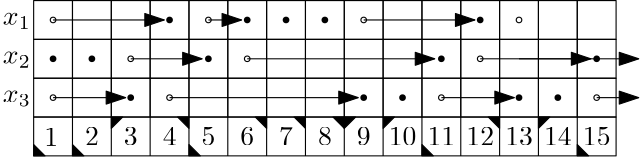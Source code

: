 <?xml version="1.0"?>
<!DOCTYPE ipe SYSTEM "ipe.dtd">
<ipe version="70005" creator="Ipe 7.1.1">
<info created="D:20140206094158" modified="D:20140227213136"/>
<ipestyle name="ipe6">
<symbol name="mark/circle(sx)" transformations="translations">
<path fill="sym-stroke">
0.6 0 0 0.6 0 0 e
0.4 0 0 0.4 0 0 e
</path>
</symbol>
<symbol name="mark/disk(sx)" transformations="translations">
<path fill="sym-stroke">
0.6 0 0 0.6 0 0 e
</path>
</symbol>
<symbol name="mark/fdisk(sfx)" transformations="translations">
<group>
<path fill="sym-fill">
0.5 0 0 0.5 0 0 e
</path>
<path fill="sym-stroke" fillrule="eofill">
0.6 0 0 0.6 0 0 e
0.4 0 0 0.4 0 0 e
</path>
</group>
</symbol>
<symbol name="mark/box(sx)" transformations="translations">
<path fill="sym-stroke" fillrule="eofill">
-0.6 -0.6 m
0.6 -0.6 l
0.6 0.6 l
-0.6 0.6 l
h
-0.4 -0.4 m
0.4 -0.4 l
0.4 0.4 l
-0.4 0.4 l
h
</path>
</symbol>
<symbol name="mark/square(sx)" transformations="translations">
<path fill="sym-stroke">
-0.6 -0.6 m
0.6 -0.6 l
0.6 0.6 l
-0.6 0.6 l
h
</path>
</symbol>
<symbol name="mark/fsquare(sfx)" transformations="translations">
<group>
<path fill="sym-fill">
-0.5 -0.5 m
0.5 -0.5 l
0.5 0.5 l
-0.5 0.5 l
h
</path>
<path fill="sym-stroke" fillrule="eofill">
-0.6 -0.6 m
0.6 -0.6 l
0.6 0.6 l
-0.6 0.6 l
0 -0.4 m
0.4 -0.4 l
0.4 0.4 l
-0.4 0.4 l
h
</path>
</group>
</symbol>
<symbol name="mark/cross(sx)" transformations="translations">
<group>
<path fill="sym-stroke">
-0.43 -0.57 m
0.57 0.43 l
0.43 0.57 l
-0.57 -0.43 l
h
</path>
<path fill="sym-stroke">
-0.43 0.57 m
0.57 -0.43 l
0.43 -0.57 l
-0.57 0.43 l
h
</path>
</group>
</symbol>
<pen name="heavier" value="0.8"/>
<pen name="fat" value="1.2"/>
<pen name="ultrafat" value="2"/>
<symbolsize name="large" value="5"/>
<symbolsize name="small" value="2"/>
<symbolsize name="tiny" value="1.1"/>
<arrowsize name="large" value="10"/>
<arrowsize name="small" value="5"/>
<arrowsize name="tiny" value="3"/>
<color name="red" value="1 0 0"/>
<color name="green" value="0 1 0"/>
<color name="blue" value="0 0 1"/>
<color name="yellow" value="1 1 0"/>
<color name="gray1" value="0.125"/>
<color name="gray2" value="0.25"/>
<color name="gray3" value="0.375"/>
<color name="gray4" value="0.5"/>
<color name="gray5" value="0.625"/>
<color name="gray6" value="0.75"/>
<color name="gray7" value="0.875"/>
<dashstyle name="dashed" value="[4] 0"/>
<dashstyle name="dotted" value="[1 3] 0"/>
<dashstyle name="dash dotted" value="[4 2 1 2] 0"/>
<dashstyle name="dash dot dotted" value="[4 2 1 2 1 2] 0"/>
<textsize name="large" value="\large"/>
<textsize name="small" value="\small"/>
<textsize name="tiny" value="\tiny"/>
<textsize name="Large" value="\Large"/>
<textsize name="LARGE" value="\LARGE"/>
<textsize name="huge" value="\huge"/>
<textsize name="Huge" value="\Huge"/>
<textsize name="footnote" value="\footnotesize"/>
<textstyle name="center" begin="\begin{center}" end="\end{center}"/>
<textstyle name="itemize" begin="\begin{itemize}" end="\end{itemize}"/>
<textstyle name="item" begin="\begin{itemize}\item{}" end="\end{itemize}"/>
</ipestyle>
<page>
<layer name="alpha"/>
<view layers="alpha" active="alpha"/>
<text layer="alpha" matrix="1 0 0 1 272.949 107.325" transformations="translations" pos="-191.797 -7.6389" stroke="black" type="label" width="4.981" height="6.42" depth="0" valign="bottom" size="10">3</text>
<text matrix="1 0 0 1 272.949 107.325" transformations="translations" pos="-107.925 -7.6389" stroke="black" type="label" width="4.981" height="6.42" depth="0" valign="bottom" size="10">9</text>
<text matrix="1 0 0 1 272.949 107.325" transformations="translations" pos="-96.4417 -7.6389" stroke="black" type="label" width="9.963" height="6.42" depth="0" valign="bottom" size="10">10</text>
<text matrix="1 0 0 1 272.949 107.325" transformations="translations" pos="-54.506 -7.6389" stroke="black" type="label" width="9.963" height="6.42" depth="0" valign="bottom" size="10">13</text>
<text matrix="1 0 0 1 272.949 107.325" transformations="translations" pos="-40.5274 -7.6389" stroke="black" type="label" width="9.963" height="6.42" depth="0" valign="bottom" size="10">14</text>
<text matrix="1 0 0 1 272.949 107.325" transformations="translations" pos="-220.476 -7.87327" stroke="black" type="label" width="4.981" height="6.42" depth="0" valign="bottom" size="10">1</text>
<text matrix="1 0 0 1 272.949 107.325" transformations="translations" pos="-205.775 -7.6389" stroke="black" type="label" width="4.981" height="6.42" depth="0" valign="bottom" size="10">2</text>
<text matrix="1 0 0 1 272.949 107.325" transformations="translations" pos="-163.84 -7.6389" stroke="black" type="label" width="4.981" height="6.42" depth="0" valign="bottom" size="10">5</text>
<text matrix="1 0 0 1 272.949 107.325" transformations="translations" pos="-82.4631 -7.6389" stroke="black" type="label" width="9.963" height="6.42" depth="0" valign="bottom" size="10">11</text>
<text matrix="1 0 0 1 272.949 107.325" transformations="translations" pos="-26.5488 -7.6389" stroke="black" type="label" width="9.963" height="6.42" depth="0" valign="bottom" size="10">15</text>
<text matrix="1 0 0 1 272.949 107.325" transformations="translations" pos="-177.818 -7.6389" stroke="black" type="label" width="4.981" height="6.42" depth="0" valign="bottom" size="10">4</text>
<text matrix="1 0 0 1 272.949 107.325" transformations="translations" pos="-149.861 -7.6389" stroke="black" type="label" width="4.981" height="6.42" depth="0" valign="bottom" size="10">6</text>
<text matrix="1 0 0 1 272.949 107.325" transformations="translations" pos="-135.882 -7.6389" stroke="black" type="label" width="4.981" height="6.42" depth="0" valign="bottom" size="10">7</text>
<text matrix="1 0 0 1 272.949 107.325" transformations="translations" pos="-121.904 -7.6389" stroke="black" type="label" width="4.981" height="6.42" depth="0" valign="bottom" size="10">8</text>
<text matrix="1 0 0 1 272.949 107.325" transformations="translations" pos="-68.4846 -7.6389" stroke="black" type="label" width="9.963" height="6.42" depth="0" valign="bottom" size="10">12</text>
<path matrix="1 0 0 1 272.949 107.325" stroke="black" pen="0.4">
-210.275 2.56039 m
-224.253 2.56039 l
-224.253 -11.4182 l
-210.275 -11.4182 l
h
-196.296 2.56039 m
-210.275 2.56039 l
-210.275 -11.4182 l
-196.296 -11.4182 l
h
-182.317 2.56039 m
-196.296 2.56039 l
-196.296 -11.4182 l
-182.317 -11.4182 l
h
-168.339 2.56039 m
-182.317 2.56039 l
-182.317 -11.4182 l
-168.339 -11.4182 l
h
-154.36 2.56039 m
-168.339 2.56039 l
-168.339 -11.4182 l
-154.36 -11.4182 l
h
-140.382 2.56039 m
-154.36 2.56039 l
-154.36 -11.4182 l
-140.382 -11.4182 l
h
-126.403 2.56039 m
-140.382 2.56039 l
-140.382 -11.4182 l
-126.403 -11.4182 l
h
-112.425 2.56039 m
-126.403 2.56039 l
-126.403 -11.4182 l
-112.425 -11.4182 l
h
-98.446 2.56039 m
-112.425 2.56039 l
-112.425 -11.4182 l
-98.446 -11.4182 l
h
-84.4674 2.56039 m
-98.446 2.56039 l
-98.446 -11.4182 l
-84.4674 -11.4182 l
h
-70.4888 2.56039 m
-84.4674 2.56039 l
-84.4674 -11.4182 l
-70.4888 -11.4182 l
h
-56.5103 2.56039 m
-70.4888 2.56039 l
-70.4888 -11.4182 l
-56.5103 -11.4182 l
h
-42.5317 2.56039 m
-56.5103 2.56039 l
-56.5103 -11.4182 l
-42.5317 -11.4182 l
h
-28.5531 2.56039 m
-42.5317 2.56039 l
-42.5317 -11.4182 l
-28.5531 -11.4182 l
h
-14.5745 2.56039 m
-28.5531 2.56039 l
-28.5531 -11.4182 l
-14.5745 -11.4182 l
h
</path>
<path matrix="1 0 0 1 272.949 107.325" stroke="black" pen="0.4">
-210.275 16.539 m
-224.253 16.539 l
-224.253 2.56039 l
-210.275 2.56039 l
h
</path>
<path matrix="1 0 0 1 272.949 107.325" stroke="black" pen="0.4">
-196.296 16.539 m
-210.275 16.539 l
-210.275 2.56039 l
-196.296 2.56039 l
h
</path>
<path matrix="1 0 0 1 272.949 107.325" stroke="black" pen="0.4">
-182.317 16.539 m
-196.296 16.539 l
-196.296 2.56039 l
-182.317 2.56039 l
h
</path>
<path matrix="1 0 0 1 272.949 107.325" stroke="black" pen="0.4">
-168.339 16.539 m
-182.317 16.539 l
-182.317 2.56039 l
-168.339 2.56039 l
h
</path>
<path matrix="1 0 0 1 272.949 107.325" stroke="black" pen="0.4">
-154.36 16.539 m
-168.339 16.539 l
-168.339 2.56039 l
-154.36 2.56039 l
h
</path>
<path matrix="1 0 0 1 272.949 107.325" stroke="black" pen="0.4">
-140.382 16.539 m
-154.36 16.539 l
-154.36 2.56039 l
-140.382 2.56039 l
h
</path>
<path matrix="1 0 0 1 272.949 107.325" stroke="black" pen="0.4">
-126.403 16.539 m
-140.382 16.539 l
-140.382 2.56039 l
-126.403 2.56039 l
h
</path>
<path matrix="1 0 0 1 272.949 107.325" stroke="black" pen="0.4">
-112.425 16.539 m
-126.403 16.539 l
-126.403 2.56039 l
-112.425 2.56039 l
h
</path>
<path matrix="1 0 0 1 272.949 107.325" stroke="black" pen="0.4">
-98.446 16.539 m
-112.425 16.539 l
-112.425 2.56039 l
-98.446 2.56039 l
h
</path>
<path matrix="1 0 0 1 272.949 107.325" stroke="black" pen="0.4">
-84.4674 16.539 m
-98.446 16.539 l
-98.446 2.56039 l
-84.4674 2.56039 l
h
</path>
<path matrix="1 0 0 1 272.949 107.325" stroke="black" pen="0.4">
-70.4888 16.539 m
-84.4674 16.539 l
-84.4674 2.56039 l
-70.4888 2.56039 l
h
</path>
<path matrix="1 0 0 1 272.949 107.325" stroke="black" pen="0.4">
-56.5103 16.539 m
-70.4888 16.539 l
-70.4888 2.56039 l
-56.5103 2.56039 l
h
</path>
<path matrix="1 0 0 1 272.949 107.325" stroke="black" pen="0.4">
-42.5317 16.539 m
-56.5103 16.539 l
-56.5103 2.56039 l
-42.5317 2.56039 l
h
</path>
<path matrix="1 0 0 1 272.949 107.325" stroke="black" pen="0.4">
-28.5531 16.539 m
-42.5317 16.539 l
-42.5317 2.56039 l
-28.5531 2.56039 l
h
</path>
<path matrix="1 0 0 1 272.949 107.325" stroke="black" pen="0.4">
-14.5745 16.539 m
-28.5531 16.539 l
-28.5531 2.56039 l
-14.5745 2.56039 l
h
</path>
<use matrix="1 0 0 1 272.949 107.325" name="mark/disk(sx)" pos="-189.306 9.54969" size="2" stroke="black"/>
<use matrix="1 0 0 1 272.949 107.325" name="mark/disk(sx)" pos="-105.435 9.54969" size="2" stroke="black"/>
<use matrix="1 0 0 1 272.949 107.325" name="mark/disk(sx)" pos="-91.4567 9.54969" size="2" stroke="black"/>
<use matrix="1 0 0 1 272.949 107.325" name="mark/disk(sx)" pos="-49.521 9.54969" size="2" stroke="black"/>
<use matrix="1 0 0 1 272.949 107.325" name="mark/disk(sx)" pos="-35.5424 9.54969" size="2" stroke="black"/>
<use matrix="1 0 0 1 272.949 107.325" name="mark/circle(sx)" pos="-217.264 9.54969" size="2" stroke="black"/>
<use matrix="1 0 0 1 272.949 107.325" name="mark/circle(sx)" pos="-175.328 9.54969" size="2" stroke="black"/>
<use matrix="1 0 0 1 272.949 107.325" name="mark/circle(sx)" pos="-77.4781 9.54969" size="2" stroke="black"/>
<use matrix="1 0 0 1 272.949 107.325" name="mark/circle(sx)" pos="-21.5638 9.54969" size="2" stroke="black"/>
<path matrix="1 0 0 1 272.949 121.304" stroke="black" pen="0.4">
-210.275 30.5176 m
-224.253 30.5176 l
-224.253 16.539 l
-210.275 16.539 l
h
</path>
<path matrix="1 0 0 1 272.949 121.304" stroke="black" pen="0.4">
-196.296 30.5176 m
-210.275 30.5176 l
-210.275 16.539 l
-196.296 16.539 l
h
</path>
<path matrix="1 0 0 1 272.949 121.304" stroke="black" pen="0.4">
-182.317 30.5176 m
-196.296 30.5176 l
-196.296 16.539 l
-182.317 16.539 l
h
</path>
<path matrix="1 0 0 1 272.949 121.304" stroke="black" pen="0.4">
-168.339 30.5176 m
-182.317 30.5176 l
-182.317 16.539 l
-168.339 16.539 l
h
</path>
<path matrix="1 0 0 1 272.949 121.304" stroke="black" pen="0.4">
-154.36 30.5176 m
-168.339 30.5176 l
-168.339 16.539 l
-154.36 16.539 l
h
</path>
<path matrix="1 0 0 1 272.949 121.304" stroke="black" pen="0.4">
-140.382 30.5176 m
-154.36 30.5176 l
-154.36 16.539 l
-140.382 16.539 l
h
</path>
<path matrix="1 0 0 1 272.949 121.304" stroke="black" pen="0.4">
-126.403 30.5176 m
-140.382 30.5176 l
-140.382 16.539 l
-126.403 16.539 l
h
</path>
<path matrix="1 0 0 1 272.949 121.304" stroke="black" pen="0.4">
-112.425 30.5176 m
-126.403 30.5176 l
-126.403 16.539 l
-112.425 16.539 l
h
</path>
<path matrix="1 0 0 1 272.949 121.304" stroke="black" pen="0.4">
-98.446 30.5176 m
-112.425 30.5176 l
-112.425 16.539 l
-98.446 16.539 l
h
</path>
<path matrix="1 0 0 1 272.949 121.304" stroke="black" pen="0.4">
-84.4674 30.5176 m
-98.446 30.5176 l
-98.446 16.539 l
-84.4674 16.539 l
h
</path>
<path matrix="1 0 0 1 272.949 121.304" stroke="black" pen="0.4">
-70.4888 30.5176 m
-84.4674 30.5176 l
-84.4674 16.539 l
-70.4888 16.539 l
h
</path>
<path matrix="1 0 0 1 272.949 121.304" stroke="black" pen="0.4">
-56.5103 30.5176 m
-70.4888 30.5176 l
-70.4888 16.539 l
-56.5103 16.539 l
h
</path>
<path matrix="1 0 0 1 272.949 121.304" stroke="black" pen="0.4">
-42.5317 30.5176 m
-56.5103 30.5176 l
-56.5103 16.539 l
-42.5317 16.539 l
h
</path>
<path matrix="1 0 0 1 272.949 121.304" stroke="black" pen="0.4">
-28.5531 30.5176 m
-42.5317 30.5176 l
-42.5317 16.539 l
-28.5531 16.539 l
h
</path>
<path matrix="1 0 0 1 272.949 121.304" stroke="black" pen="0.4">
-14.5745 30.5176 m
-28.5531 30.5176 l
-28.5531 16.539 l
-14.5745 16.539 l
h
</path>
<use matrix="1 0 0 1 272.949 121.304" name="mark/disk(sx)" pos="-175.328 23.5283" size="2" stroke="black"/>
<use matrix="1 0 0 1 272.949 121.304" name="mark/disk(sx)" pos="-147.371 23.5283" size="2" stroke="black"/>
<use matrix="1 0 0 1 272.949 121.304" name="mark/disk(sx)" pos="-133.393 23.5283" size="2" stroke="black"/>
<use matrix="1 0 0 1 272.949 121.304" name="mark/disk(sx)" pos="-119.414 23.5283" size="2" stroke="black"/>
<use matrix="1 0 0 1 272.949 121.304" name="mark/disk(sx)" pos="-63.4996 23.5283" size="2" stroke="black"/>
<use matrix="1 0 0 1 272.949 121.304" name="mark/circle(sx)" pos="-217.264 23.5283" size="2" stroke="black"/>
<use matrix="1 0 0 1 272.949 121.304" name="mark/circle(sx)" pos="-161.35 23.5283" size="2" stroke="black"/>
<use matrix="1 0 0 1 272.949 121.304" name="mark/circle(sx)" pos="-105.436 23.5283" size="2" stroke="black"/>
<use matrix="1 0 0 1 272.949 121.304" name="mark/circle(sx)" pos="-49.521 23.5283" size="2" stroke="black"/>
<path matrix="1 0 0 1 272.949 93.3464" stroke="black" pen="0.4">
-210.275 44.4962 m
-224.253 44.4962 l
-224.253 30.5176 l
-210.275 30.5176 l
h
</path>
<path matrix="1 0 0 1 272.949 93.3464" stroke="black" pen="0.4">
-196.296 44.4962 m
-210.275 44.4962 l
-210.275 30.5176 l
-196.296 30.5176 l
h
</path>
<path matrix="1 0 0 1 272.949 93.3464" stroke="black" pen="0.4">
-182.317 44.4962 m
-196.296 44.4962 l
-196.296 30.5176 l
-182.317 30.5176 l
h
</path>
<path matrix="1 0 0 1 272.949 93.3464" stroke="black" pen="0.4">
-168.339 44.4962 m
-182.317 44.4962 l
-182.317 30.5176 l
-168.339 30.5176 l
h
</path>
<path matrix="1 0 0 1 272.949 93.3464" stroke="black" pen="0.4">
-154.36 44.4962 m
-168.339 44.4962 l
-168.339 30.5176 l
-154.36 30.5176 l
h
</path>
<path matrix="1 0 0 1 272.949 93.3464" stroke="black" pen="0.4">
-140.382 44.4962 m
-154.36 44.4962 l
-154.36 30.5176 l
-140.382 30.5176 l
h
</path>
<path matrix="1 0 0 1 272.949 93.3464" stroke="black" pen="0.4">
-126.403 44.4962 m
-140.382 44.4962 l
-140.382 30.5176 l
-126.403 30.5176 l
h
</path>
<path matrix="1 0 0 1 272.949 93.3464" stroke="black" pen="0.4">
-112.425 44.4962 m
-126.403 44.4962 l
-126.403 30.5176 l
-112.425 30.5176 l
h
</path>
<path matrix="1 0 0 1 272.949 93.3464" stroke="black" pen="0.4">
-98.446 44.4962 m
-112.425 44.4962 l
-112.425 30.5176 l
-98.446 30.5176 l
h
</path>
<path matrix="1 0 0 1 272.949 93.3464" stroke="black" pen="0.4">
-84.4674 44.4962 m
-98.446 44.4962 l
-98.446 30.5176 l
-84.4674 30.5176 l
h
</path>
<path matrix="1 0 0 1 272.949 93.3464" stroke="black" pen="0.4">
-70.4888 44.4962 m
-84.4674 44.4962 l
-84.4674 30.5176 l
-70.4888 30.5176 l
h
</path>
<path matrix="1 0 0 1 272.949 93.3464" stroke="black" pen="0.4">
-56.5103 44.4962 m
-70.4888 44.4962 l
-70.4888 30.5176 l
-56.5103 30.5176 l
h
</path>
<path matrix="1 0 0 1 272.949 93.3464" stroke="black" pen="0.4">
-42.5317 44.4962 m
-56.5103 44.4962 l
-56.5103 30.5176 l
-42.5317 30.5176 l
h
</path>
<path matrix="1 0 0 1 272.949 93.3464" stroke="black" pen="0.4">
-28.5531 44.4962 m
-42.5317 44.4962 l
-42.5317 30.5176 l
-28.5531 30.5176 l
h
</path>
<path matrix="1 0 0 1 272.949 93.3464" stroke="black" pen="0.4">
-14.5745 44.4962 m
-28.5531 44.4962 l
-28.5531 30.5176 l
-14.5745 30.5176 l
h
</path>
<use matrix="1 0 0 1 272.949 93.3464" name="mark/disk(sx)" pos="-217.264 37.5069" size="2" stroke="black"/>
<use matrix="1 0 0 1 272.949 93.3464" name="mark/disk(sx)" pos="-203.286 37.5069" size="2" stroke="black"/>
<use matrix="1 0 0 1 272.949 93.3464" name="mark/disk(sx)" pos="-161.35 37.5069" size="2" stroke="black"/>
<use matrix="1 0 0 1 272.949 93.3464" name="mark/disk(sx)" pos="-77.4781 37.5069" size="2" stroke="black"/>
<use matrix="1 0 0 1 272.949 93.3464" name="mark/disk(sx)" pos="-21.5638 37.5069" size="2" stroke="black"/>
<use matrix="1 0 0 1 272.949 93.3464" name="mark/circle(sx)" pos="-189.306 37.5069" size="2" stroke="black"/>
<path matrix="1 0 0 1 272.949 107.325" stroke="black" pen="0.4" arrow="normal/7">
-217.264 9.54969 m
-191.137 9.54969 l
</path>
<path matrix="1 0 0 1 272.949 107.325" stroke="black" pen="0.4" arrow="normal/7">
-175.328 9.54969 m
-107.406 9.54969 l
</path>
<path matrix="1 0 0 1 272.949 107.325" stroke="black" pen="0.4" arrow="normal/7">
-77.4781 9.54969 m
-51.214 9.54969 l
</path>
<path matrix="1 0 0 1 272.949 107.325" stroke="black" pen="0.4" arrow="normal/7">
-21.5638 9.54969 m
-6.42754 9.54969 l
</path>
<path matrix="1 0 0 1 272.949 121.304" stroke="black" pen="0.4" arrow="normal/7">
-217.264 23.5283 m
-177.228 23.5283 l
</path>
<path matrix="1 0 0 1 272.949 121.304" stroke="black" pen="0.4" arrow="normal/7">
-161.35 23.5283 m
-149.41 23.5283 l
</path>
<path matrix="1 0 0 1 272.949 121.304" stroke="black" pen="0.4" arrow="normal/7">
-105.436 23.5283 m
-65.4011 23.5283 l
</path>
<path matrix="1 0 0 1 272.949 107.325" stroke="black" pen="0.4" arrow="normal/7">
-49.521 23.5283 m
-6.42754 23.5283 l
</path>
<path matrix="1 0 0 1 272.949 93.3464" stroke="black" pen="0.4" arrow="normal/7">
-189.306 37.5069 m
-163.598 37.5069 l
</path>
<use matrix="1 0 0 1 272.949 93.3464" name="mark/circle(sx)" pos="-147.371 37.5069" size="2" stroke="black"/>
<path matrix="1 0 0 1 272.949 93.3464" stroke="black" pen="0.4" arrow="normal/7">
-147.371 37.5069 m
-79.8663 37.5069 l
</path>
<use matrix="1 0 0 1 272.949 93.3464" name="mark/circle(sx)" pos="-63.4995 37.5069" size="2" stroke="black"/>
<path matrix="1 0 0 1 272.949 93.3464" stroke="black" pen="0.4" arrow="normal/7">
-63.4995 37.5069 m
-23.6745 37.5069 l
</path>
<text matrix="1 0 0 1 272.949 107.325" transformations="translations" pos="-235.367 34.2969" stroke="black" type="label" width="10.163" height="4.294" depth="1.49" valign="bottom" size="10">$x_1$</text>
<text matrix="1 0 0 1 272.949 107.325" transformations="translations" pos="-235.367 20.3183" stroke="black" type="label" width="10.163" height="4.294" depth="1.49" valign="bottom" size="10">$x_2$</text>
<text matrix="1 0 0 1 272.949 107.325" transformations="translations" pos="-235.367 6.33969" stroke="black" type="label" width="10.163" height="4.294" depth="1.49" valign="bottom" size="10">$x_3$</text>
<path matrix="1 0 0 1 272.949 107.325" stroke="black" fill="black" dash="[15 1] 0" pen="0.4">
-168.339 2.56039 m
-172.427 2.56039 l
-168.339 -1.52761 l
h
</path>
<path matrix="1 0 0 1 272.949 107.325" stroke="black" fill="black" dash="[15 1] 0" pen="0.4">
-140.382 2.56039 m
-144.47 2.56039 l
-140.382 -1.52761 l
h
</path>
<path matrix="1 0 0 1 272.949 107.325" stroke="black" fill="black" dash="[15 1] 0" pen="0.4">
-126.403 2.56039 m
-130.491 2.56039 l
-126.403 -1.52761 l
h
</path>
<path matrix="1 0 0 1 272.949 107.325" stroke="black" fill="black" dash="[15 1] 0" pen="0.4">
-112.425 2.56039 m
-116.513 2.56039 l
-112.425 -1.52761 l
h
</path>
<path matrix="1 0 0 1 272.949 107.325" stroke="black" fill="black" dash="[15 1] 0" pen="0.4">
-56.5103 2.56039 m
-60.5983 2.56039 l
-56.5103 -1.52761 l
h
</path>
<path matrix="1 0 0 1 272.949 107.325" stroke="black" fill="black" dash="[15 1] 0" pen="0.4">
-196.296 2.56039 m
-196.296 -1.52761 l
-192.208 2.56039 l
h
</path>
<path matrix="1 0 0 1 272.949 107.325" stroke="black" fill="black" dash="[15 1] 0" pen="0.4">
-224.253 -11.4182 m
-220.165 -11.4182 l
-224.253 -7.3302 l
h
</path>
<path matrix="1 0 0 1 272.949 107.325" stroke="black" fill="black" dash="[15 1] 0" pen="0.4">
-210.275 -11.4182 m
-206.187 -11.4182 l
-210.275 -7.3302 l
h
</path>
<path matrix="1 0 0 1 272.949 107.325" stroke="black" fill="black" dash="[15 1] 0" pen="0.4">
-168.339 -11.4182 m
-164.251 -11.4182 l
-168.339 -7.3302 l
h
</path>
<path matrix="1 0 0 1 272.949 107.325" stroke="black" fill="black" dash="[15 1] 0" pen="0.4">
-84.4674 -11.4182 m
-80.3794 -11.4182 l
-84.4674 -7.3302 l
h
</path>
<path matrix="1 0 0 1 272.949 107.325" stroke="black" fill="black" dash="[15 1] 0" pen="0.4">
-28.5531 -11.4182 m
-24.4651 -11.4182 l
-28.5531 -7.3302 l
h
</path>
<path matrix="1 0 0 1 272.949 107.325" stroke="black" fill="black" dash="[15 1] 0" pen="0.4">
-112.425 2.56039 m
-112.425 -1.52761 l
-108.337 2.56039 l
h
</path>
<path matrix="1 0 0 1 272.949 107.325" stroke="black" fill="black" dash="[15 1] 0" pen="0.4">
-98.446 2.56039 m
-98.446 -1.52761 l
-94.358 2.56039 l
h
</path>
<path matrix="1 0 0 1 272.949 107.325" stroke="black" fill="black" dash="[15 1] 0" pen="0.4">
-42.5317 2.56039 m
-42.5317 -1.52761 l
-38.4437 2.56039 l
h
</path>
</page>
</ipe>
